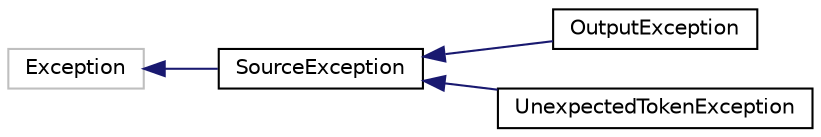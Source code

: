 digraph "Graphical Class Hierarchy"
{
 // INTERACTIVE_SVG=YES
  edge [fontname="Helvetica",fontsize="10",labelfontname="Helvetica",labelfontsize="10"];
  node [fontname="Helvetica",fontsize="10",shape=record];
  rankdir="LR";
  Node1 [label="Exception",height=0.2,width=0.4,color="grey75", fillcolor="white", style="filled"];
  Node1 -> Node2 [dir="back",color="midnightblue",fontsize="10",style="solid",fontname="Helvetica"];
  Node2 [label="SourceException",height=0.2,width=0.4,color="black", fillcolor="white", style="filled",URL="$class_sabberworm_1_1_c_s_s_1_1_parsing_1_1_source_exception.html"];
  Node2 -> Node3 [dir="back",color="midnightblue",fontsize="10",style="solid",fontname="Helvetica"];
  Node3 [label="OutputException",height=0.2,width=0.4,color="black", fillcolor="white", style="filled",URL="$class_sabberworm_1_1_c_s_s_1_1_parsing_1_1_output_exception.html",tooltip="Thrown if the CSS parsers attempts to print something invalid. "];
  Node2 -> Node4 [dir="back",color="midnightblue",fontsize="10",style="solid",fontname="Helvetica"];
  Node4 [label="UnexpectedTokenException",height=0.2,width=0.4,color="black", fillcolor="white", style="filled",URL="$class_sabberworm_1_1_c_s_s_1_1_parsing_1_1_unexpected_token_exception.html",tooltip="Thrown if the CSS parsers encounters a token it did not expect. "];
}
